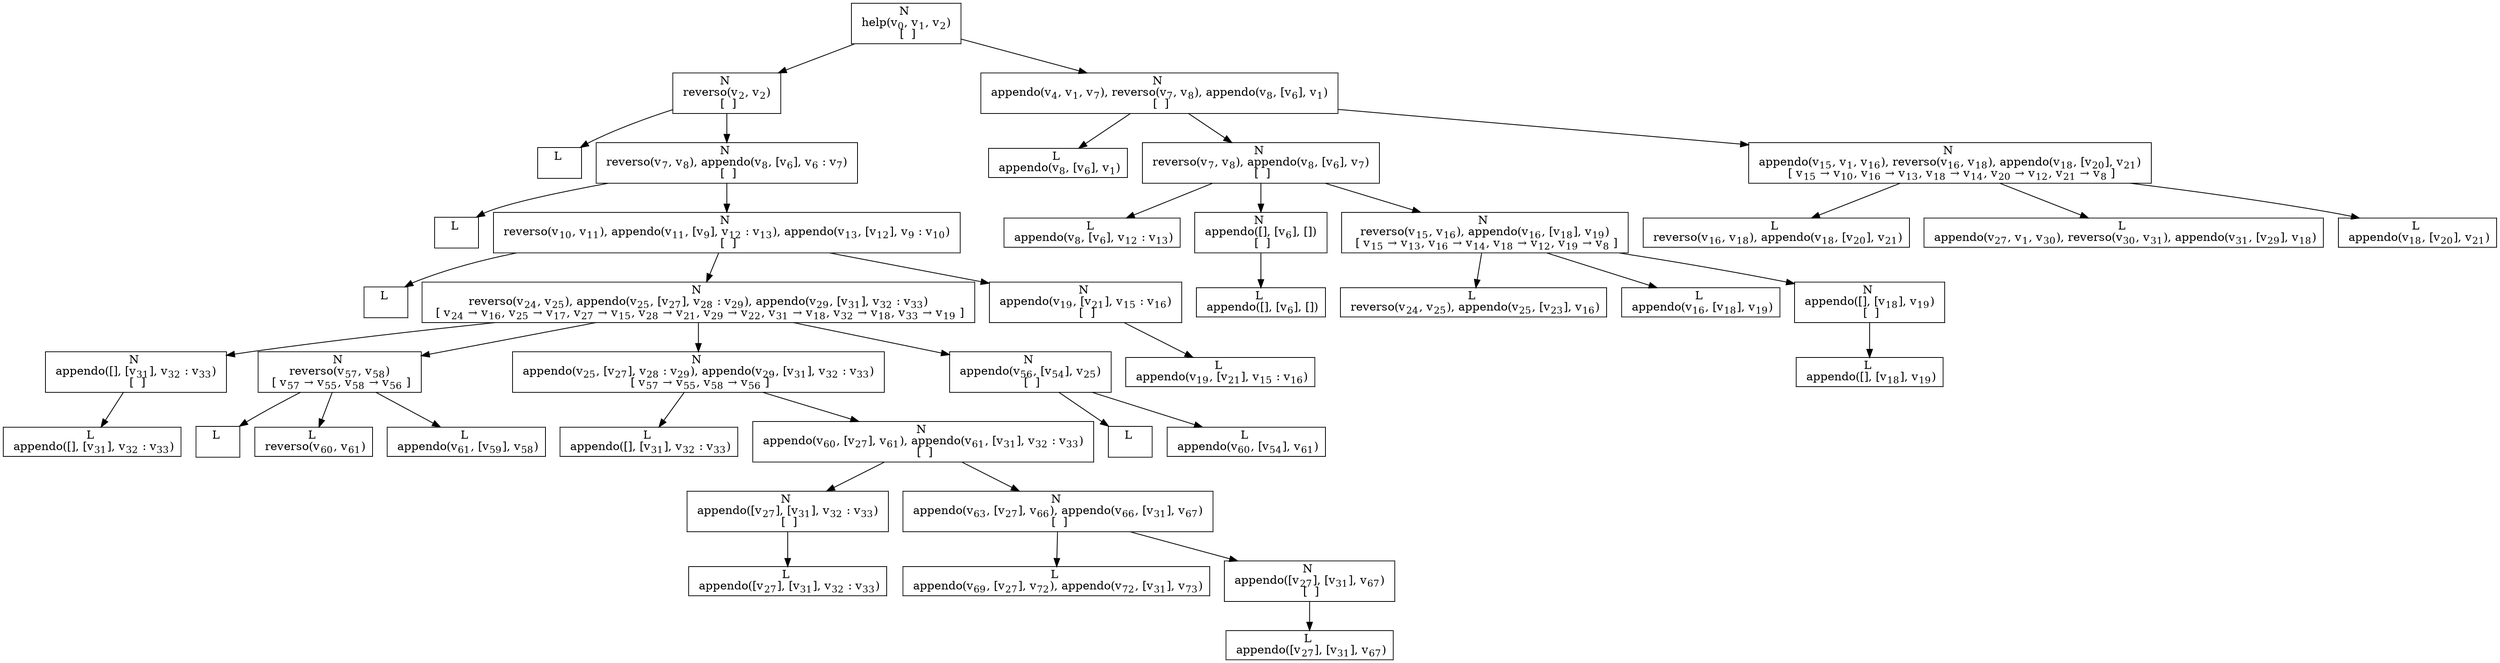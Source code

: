 digraph {
    graph [rankdir=TB
          ,bgcolor=transparent];
    node [shape=box
         ,fillcolor=white
         ,style=filled];
    0 [label=<N <BR/> help(v<SUB>0</SUB>, v<SUB>1</SUB>, v<SUB>2</SUB>) <BR/>  [  ] >];
    1 [label=<N <BR/> reverso(v<SUB>2</SUB>, v<SUB>2</SUB>) <BR/>  [  ] >];
    2 [label=<N <BR/> appendo(v<SUB>4</SUB>, v<SUB>1</SUB>, v<SUB>7</SUB>), reverso(v<SUB>7</SUB>, v<SUB>8</SUB>), appendo(v<SUB>8</SUB>, [v<SUB>6</SUB>], v<SUB>1</SUB>) <BR/>  [  ] >];
    3 [label=<L <BR/> >];
    4 [label=<N <BR/> reverso(v<SUB>7</SUB>, v<SUB>8</SUB>), appendo(v<SUB>8</SUB>, [v<SUB>6</SUB>], v<SUB>6</SUB> : v<SUB>7</SUB>) <BR/>  [  ] >];
    5 [label=<L <BR/> >];
    6 [label=<N <BR/> reverso(v<SUB>10</SUB>, v<SUB>11</SUB>), appendo(v<SUB>11</SUB>, [v<SUB>9</SUB>], v<SUB>12</SUB> : v<SUB>13</SUB>), appendo(v<SUB>13</SUB>, [v<SUB>12</SUB>], v<SUB>9</SUB> : v<SUB>10</SUB>) <BR/>  [  ] >];
    7 [label=<L <BR/> >];
    8 [label=<N <BR/> reverso(v<SUB>24</SUB>, v<SUB>25</SUB>), appendo(v<SUB>25</SUB>, [v<SUB>27</SUB>], v<SUB>28</SUB> : v<SUB>29</SUB>), appendo(v<SUB>29</SUB>, [v<SUB>31</SUB>], v<SUB>32</SUB> : v<SUB>33</SUB>) <BR/>  [ v<SUB>24</SUB> &rarr; v<SUB>16</SUB>, v<SUB>25</SUB> &rarr; v<SUB>17</SUB>, v<SUB>27</SUB> &rarr; v<SUB>15</SUB>, v<SUB>28</SUB> &rarr; v<SUB>21</SUB>, v<SUB>29</SUB> &rarr; v<SUB>22</SUB>, v<SUB>31</SUB> &rarr; v<SUB>18</SUB>, v<SUB>32</SUB> &rarr; v<SUB>18</SUB>, v<SUB>33</SUB> &rarr; v<SUB>19</SUB> ] >];
    9 [label=<N <BR/> appendo(v<SUB>19</SUB>, [v<SUB>21</SUB>], v<SUB>15</SUB> : v<SUB>16</SUB>) <BR/>  [  ] >];
    10 [label=<N <BR/> appendo([], [v<SUB>31</SUB>], v<SUB>32</SUB> : v<SUB>33</SUB>) <BR/>  [  ] >];
    11 [label=<N <BR/> reverso(v<SUB>57</SUB>, v<SUB>58</SUB>) <BR/>  [ v<SUB>57</SUB> &rarr; v<SUB>55</SUB>, v<SUB>58</SUB> &rarr; v<SUB>56</SUB> ] >];
    12 [label=<N <BR/> appendo(v<SUB>25</SUB>, [v<SUB>27</SUB>], v<SUB>28</SUB> : v<SUB>29</SUB>), appendo(v<SUB>29</SUB>, [v<SUB>31</SUB>], v<SUB>32</SUB> : v<SUB>33</SUB>) <BR/>  [ v<SUB>57</SUB> &rarr; v<SUB>55</SUB>, v<SUB>58</SUB> &rarr; v<SUB>56</SUB> ] >];
    13 [label=<N <BR/> appendo(v<SUB>56</SUB>, [v<SUB>54</SUB>], v<SUB>25</SUB>) <BR/>  [  ] >];
    14 [label=<L <BR/> appendo([], [v<SUB>31</SUB>], v<SUB>32</SUB> : v<SUB>33</SUB>)>];
    15 [label=<L <BR/> >];
    16 [label=<L <BR/> reverso(v<SUB>60</SUB>, v<SUB>61</SUB>)>];
    17 [label=<L <BR/> appendo(v<SUB>61</SUB>, [v<SUB>59</SUB>], v<SUB>58</SUB>)>];
    18 [label=<L <BR/> appendo([], [v<SUB>31</SUB>], v<SUB>32</SUB> : v<SUB>33</SUB>)>];
    19 [label=<N <BR/> appendo(v<SUB>60</SUB>, [v<SUB>27</SUB>], v<SUB>61</SUB>), appendo(v<SUB>61</SUB>, [v<SUB>31</SUB>], v<SUB>32</SUB> : v<SUB>33</SUB>) <BR/>  [  ] >];
    20 [label=<N <BR/> appendo([v<SUB>27</SUB>], [v<SUB>31</SUB>], v<SUB>32</SUB> : v<SUB>33</SUB>) <BR/>  [  ] >];
    21 [label=<N <BR/> appendo(v<SUB>63</SUB>, [v<SUB>27</SUB>], v<SUB>66</SUB>), appendo(v<SUB>66</SUB>, [v<SUB>31</SUB>], v<SUB>67</SUB>) <BR/>  [  ] >];
    22 [label=<L <BR/> appendo([v<SUB>27</SUB>], [v<SUB>31</SUB>], v<SUB>32</SUB> : v<SUB>33</SUB>)>];
    23 [label=<L <BR/> appendo(v<SUB>69</SUB>, [v<SUB>27</SUB>], v<SUB>72</SUB>), appendo(v<SUB>72</SUB>, [v<SUB>31</SUB>], v<SUB>73</SUB>)>];
    24 [label=<N <BR/> appendo([v<SUB>27</SUB>], [v<SUB>31</SUB>], v<SUB>67</SUB>) <BR/>  [  ] >];
    25 [label=<L <BR/> appendo([v<SUB>27</SUB>], [v<SUB>31</SUB>], v<SUB>67</SUB>)>];
    26 [label=<L <BR/> >];
    27 [label=<L <BR/> appendo(v<SUB>60</SUB>, [v<SUB>54</SUB>], v<SUB>61</SUB>)>];
    28 [label=<L <BR/> appendo(v<SUB>19</SUB>, [v<SUB>21</SUB>], v<SUB>15</SUB> : v<SUB>16</SUB>)>];
    29 [label=<L <BR/> appendo(v<SUB>8</SUB>, [v<SUB>6</SUB>], v<SUB>1</SUB>)>];
    30 [label=<N <BR/> reverso(v<SUB>7</SUB>, v<SUB>8</SUB>), appendo(v<SUB>8</SUB>, [v<SUB>6</SUB>], v<SUB>7</SUB>) <BR/>  [  ] >];
    31 [label=<N <BR/> appendo(v<SUB>15</SUB>, v<SUB>1</SUB>, v<SUB>16</SUB>), reverso(v<SUB>16</SUB>, v<SUB>18</SUB>), appendo(v<SUB>18</SUB>, [v<SUB>20</SUB>], v<SUB>21</SUB>) <BR/>  [ v<SUB>15</SUB> &rarr; v<SUB>10</SUB>, v<SUB>16</SUB> &rarr; v<SUB>13</SUB>, v<SUB>18</SUB> &rarr; v<SUB>14</SUB>, v<SUB>20</SUB> &rarr; v<SUB>12</SUB>, v<SUB>21</SUB> &rarr; v<SUB>8</SUB> ] >];
    32 [label=<L <BR/> appendo(v<SUB>8</SUB>, [v<SUB>6</SUB>], v<SUB>12</SUB> : v<SUB>13</SUB>)>];
    33 [label=<N <BR/> appendo([], [v<SUB>6</SUB>], []) <BR/>  [  ] >];
    34 [label=<N <BR/> reverso(v<SUB>15</SUB>, v<SUB>16</SUB>), appendo(v<SUB>16</SUB>, [v<SUB>18</SUB>], v<SUB>19</SUB>) <BR/>  [ v<SUB>15</SUB> &rarr; v<SUB>13</SUB>, v<SUB>16</SUB> &rarr; v<SUB>14</SUB>, v<SUB>18</SUB> &rarr; v<SUB>12</SUB>, v<SUB>19</SUB> &rarr; v<SUB>8</SUB> ] >];
    35 [label=<L <BR/> appendo([], [v<SUB>6</SUB>], [])>];
    36 [label=<L <BR/> reverso(v<SUB>24</SUB>, v<SUB>25</SUB>), appendo(v<SUB>25</SUB>, [v<SUB>23</SUB>], v<SUB>16</SUB>)>];
    37 [label=<L <BR/> appendo(v<SUB>16</SUB>, [v<SUB>18</SUB>], v<SUB>19</SUB>)>];
    38 [label=<N <BR/> appendo([], [v<SUB>18</SUB>], v<SUB>19</SUB>) <BR/>  [  ] >];
    39 [label=<L <BR/> appendo([], [v<SUB>18</SUB>], v<SUB>19</SUB>)>];
    40 [label=<L <BR/> reverso(v<SUB>16</SUB>, v<SUB>18</SUB>), appendo(v<SUB>18</SUB>, [v<SUB>20</SUB>], v<SUB>21</SUB>)>];
    41 [label=<L <BR/> appendo(v<SUB>27</SUB>, v<SUB>1</SUB>, v<SUB>30</SUB>), reverso(v<SUB>30</SUB>, v<SUB>31</SUB>), appendo(v<SUB>31</SUB>, [v<SUB>29</SUB>], v<SUB>18</SUB>)>];
    42 [label=<L <BR/> appendo(v<SUB>18</SUB>, [v<SUB>20</SUB>], v<SUB>21</SUB>)>];
    0 -> 1 [label=""];
    0 -> 2 [label=""];
    1 -> 3 [label=""];
    1 -> 4 [label=""];
    2 -> 29 [label=""];
    2 -> 30 [label=""];
    2 -> 31 [label=""];
    4 -> 5 [label=""];
    4 -> 6 [label=""];
    6 -> 7 [label=""];
    6 -> 8 [label=""];
    6 -> 9 [label=""];
    8 -> 10 [label=""];
    8 -> 11 [label=""];
    8 -> 12 [label=""];
    8 -> 13 [label=""];
    9 -> 28 [label=""];
    10 -> 14 [label=""];
    11 -> 15 [label=""];
    11 -> 16 [label=""];
    11 -> 17 [label=""];
    12 -> 18 [label=""];
    12 -> 19 [label=""];
    13 -> 26 [label=""];
    13 -> 27 [label=""];
    19 -> 20 [label=""];
    19 -> 21 [label=""];
    20 -> 22 [label=""];
    21 -> 23 [label=""];
    21 -> 24 [label=""];
    24 -> 25 [label=""];
    30 -> 32 [label=""];
    30 -> 33 [label=""];
    30 -> 34 [label=""];
    31 -> 40 [label=""];
    31 -> 41 [label=""];
    31 -> 42 [label=""];
    33 -> 35 [label=""];
    34 -> 36 [label=""];
    34 -> 37 [label=""];
    34 -> 38 [label=""];
    38 -> 39 [label=""];
}